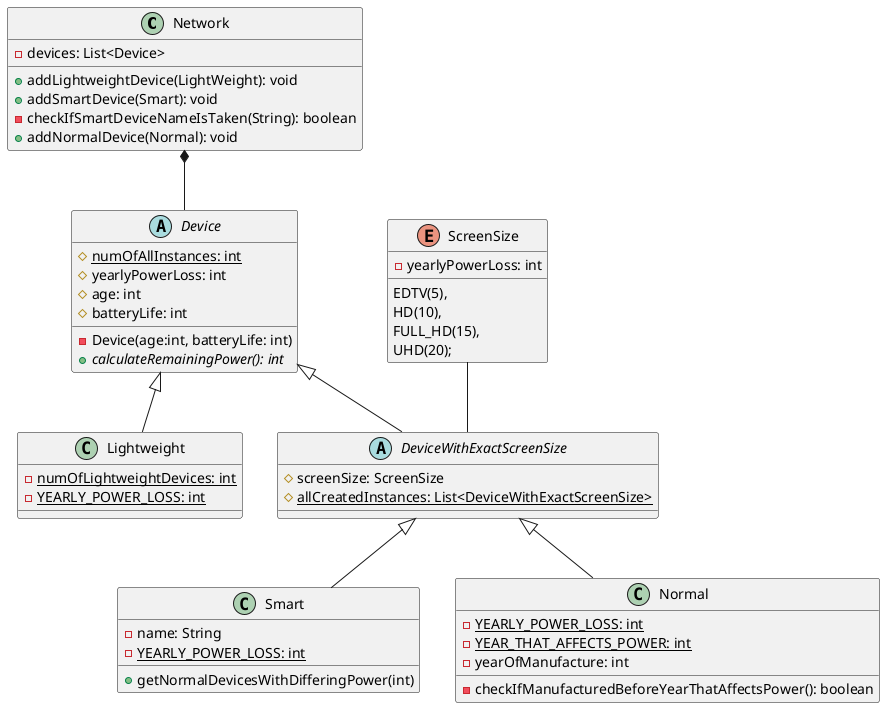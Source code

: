 @startuml
class Network {
- devices: List<Device>
+ addLightweightDevice(LightWeight): void
+ addSmartDevice(Smart): void
- checkIfSmartDeviceNameIsTaken(String): boolean
+ addNormalDevice(Normal): void
}
abstract class Device {
# {static} numOfAllInstances: int
# yearlyPowerLoss: int
# age: int
# batteryLife: int
- Device(age:int, batteryLife: int)
+ {abstract} calculateRemainingPower(): int
}
class Lightweight extends Device {
- {static} numOfLightweightDevices: int
- {static} YEARLY_POWER_LOSS: int
}
abstract class DeviceWithExactScreenSize extends Device {
# screenSize: ScreenSize
# {static} allCreatedInstances: List<DeviceWithExactScreenSize>
}
class Smart extends DeviceWithExactScreenSize {
- name: String
- {static} YEARLY_POWER_LOSS: int
+ getNormalDevicesWithDifferingPower(int)
}
class Normal extends DeviceWithExactScreenSize {
- {static} YEARLY_POWER_LOSS: int
- {static} YEAR_THAT_AFFECTS_POWER: int
- yearOfManufacture: int
- checkIfManufacturedBeforeYearThatAffectsPower(): boolean
}
enum ScreenSize {
EDTV(5),
HD(10),
FULL_HD(15),
UHD(20);
- yearlyPowerLoss: int
}

Network *-- Device
ScreenSize -- DeviceWithExactScreenSize
@enduml

In a home Network, there are multiple Devices with multiple attributes and capabilities.

There are 3 types of Devices: Lightweight, Normal and Smart. The Network knows about all Devices.
Every Device has an age and a battery life which is set when they are registered at the system.
Smart and Normal Devices have an actual screen size as well,
while Lightweight Devices know the number of all other Lightweight Devices on the Network.
Smart has an additional name attribute which has to be unique (just don’t write the same for 2),
also they can show the number of Normal Devices whose remaining power differs from theirs
within a range by a given amount.
Normal Devices have an additional attribute as well, we know the year when they were manufactured.
Also, all of them are able to calculate their own remaining power.
This differs based on the Device:
Lightweight - loses 7 for every age, plus have 20 more “power” for each Connected Device on the
Network beside of them
Smart - loses 15 for every age, also loses a fix amount based on their screen size
(EDTV - 5, HD - 10, FULL HD - 15, UHD - 20)
Normal - loses 3 for every age, if it was manufactured in 2000 or later its power is
doubled if earlier it is halved
Implement these classes and their methods using the OOP principles!
